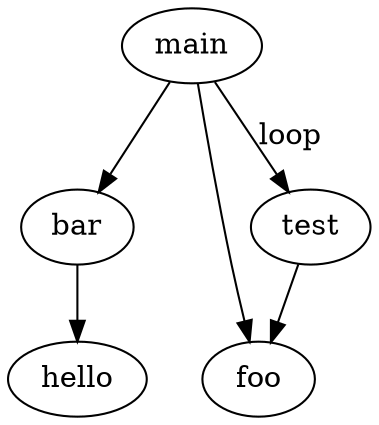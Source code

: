 strict digraph G {
  main;
  bar;
  foo;
  test;
  hello;
  main -> bar [ label="" ];
  main -> foo [ label="" ];
  main -> test [ label="loop" ];
  bar -> hello [ label="" ];
  test -> foo [ label="" ];
}
